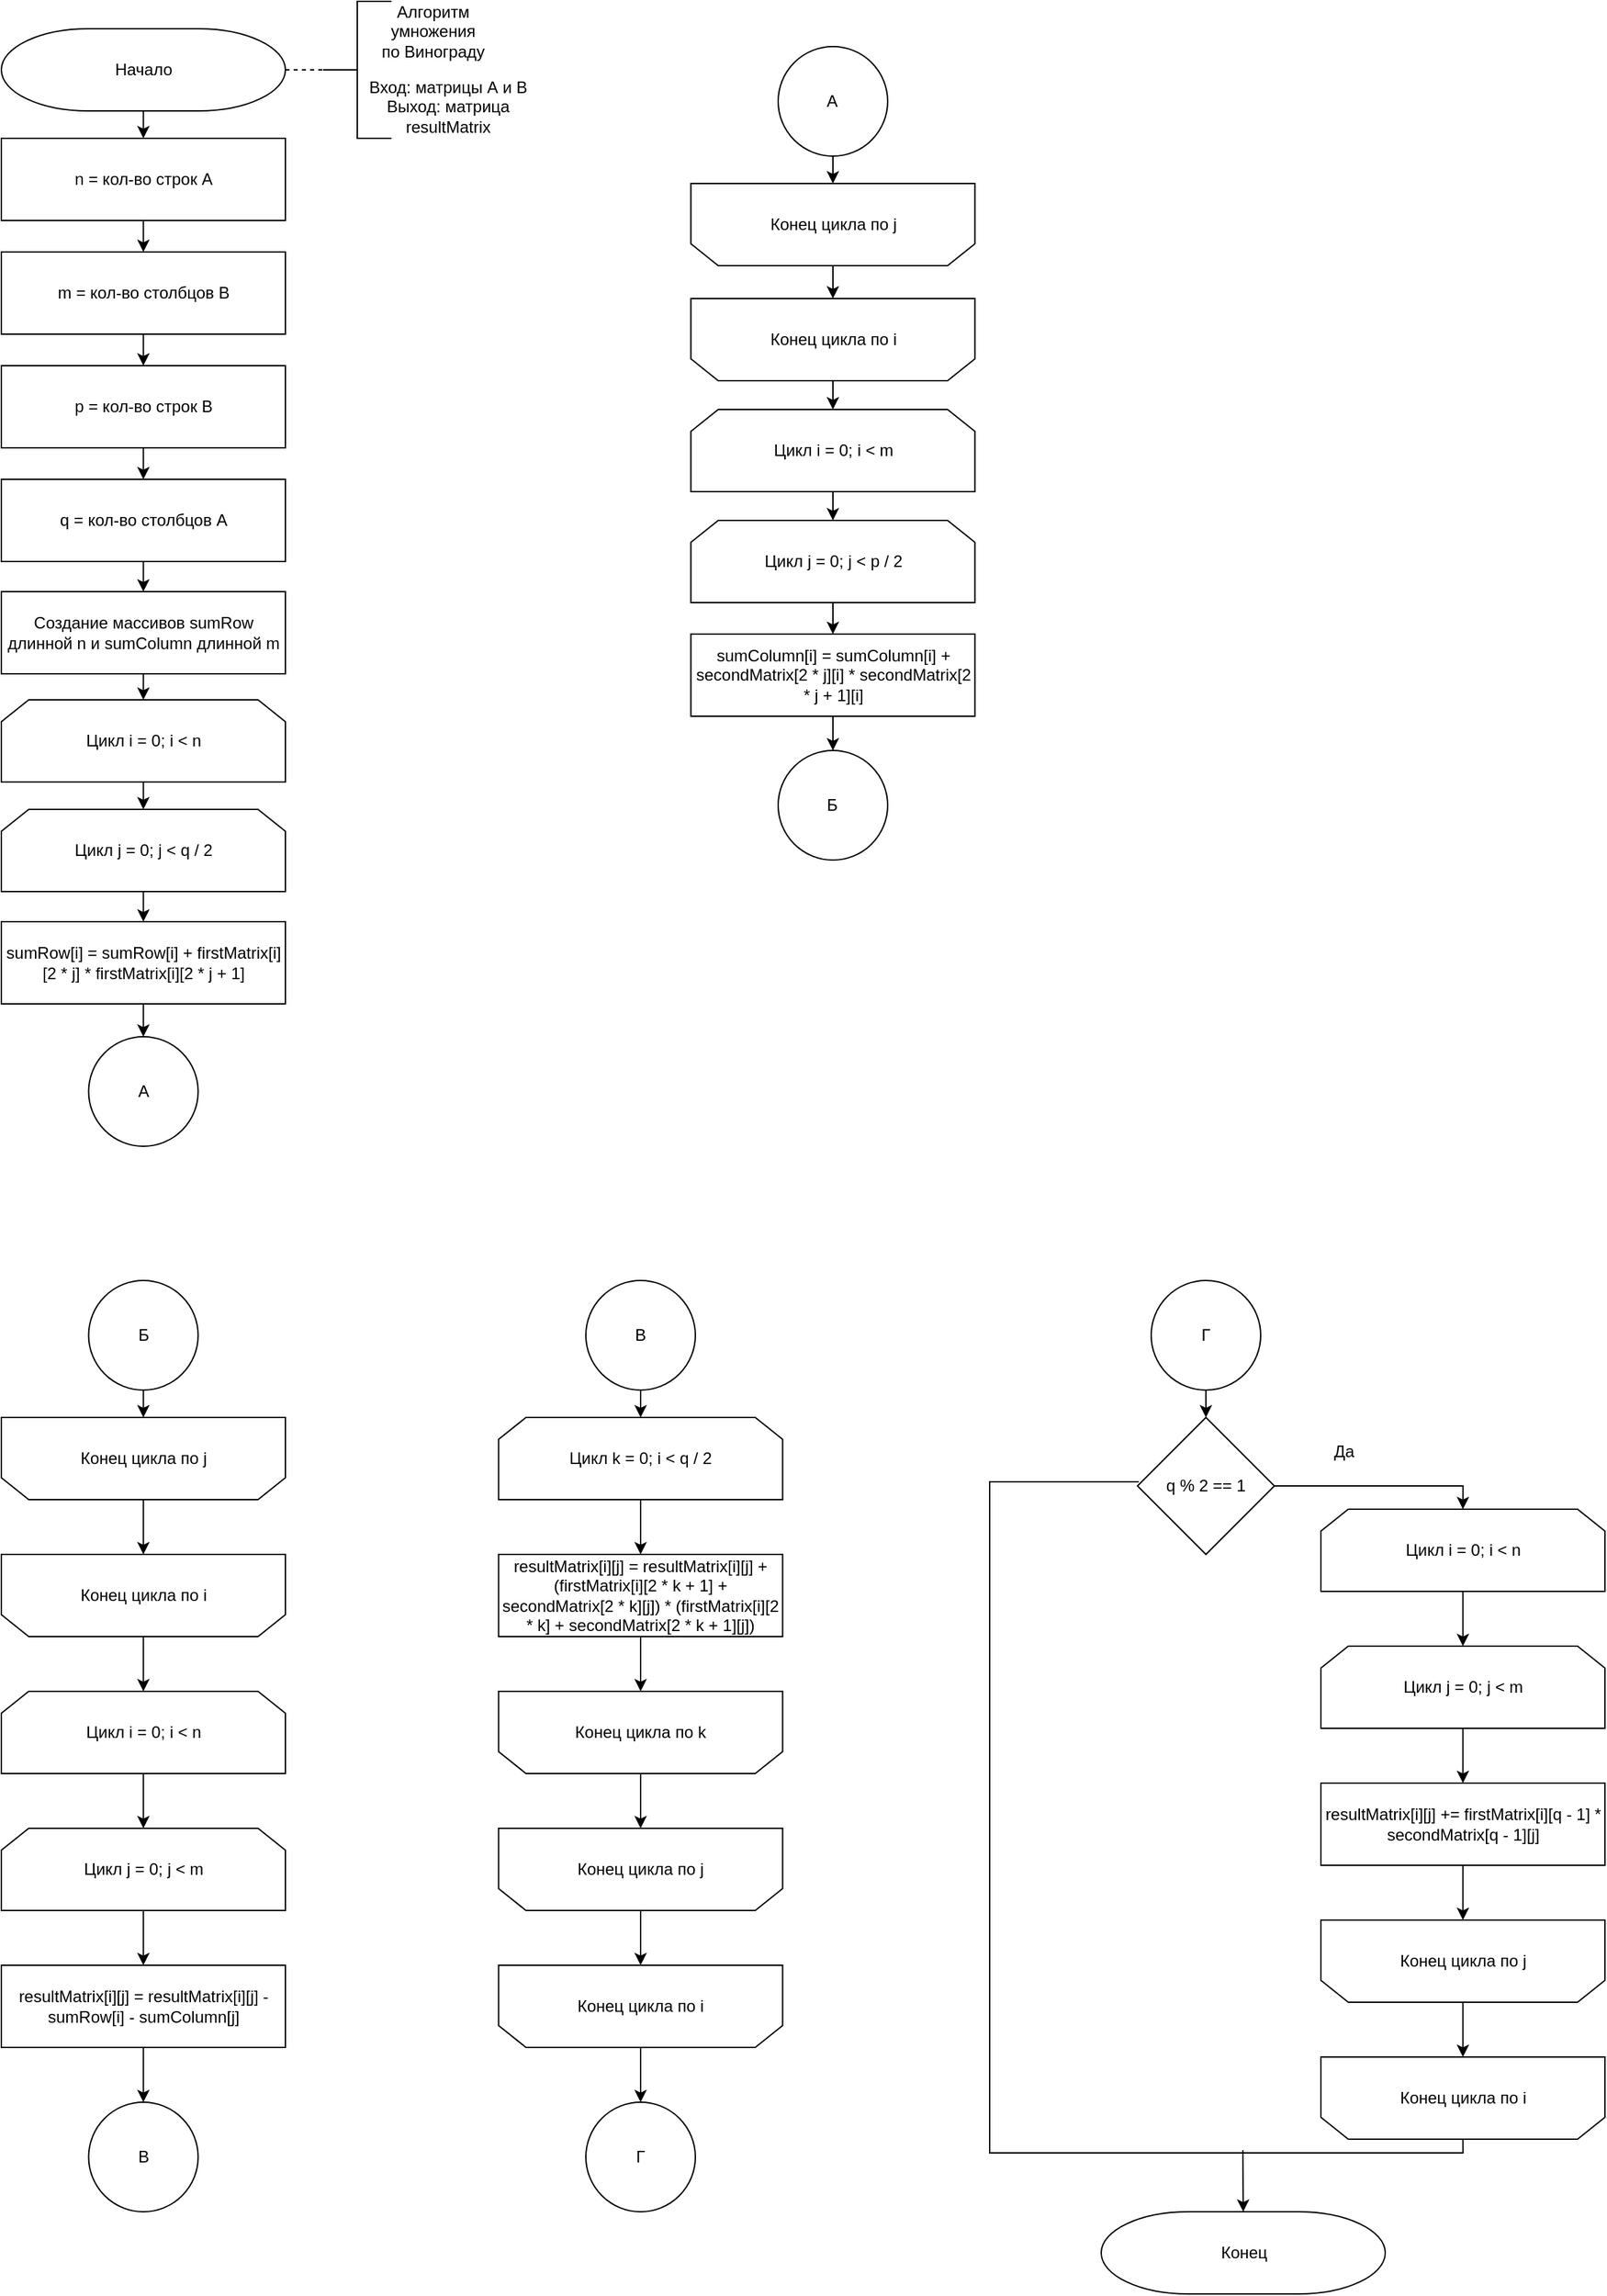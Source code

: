 <mxfile version="22.1.2" type="device">
  <diagram name="Page-1" id="U7-cKlfv5PTrTjfOpDwA">
    <mxGraphModel dx="1364" dy="1243" grid="0" gridSize="10" guides="1" tooltips="1" connect="1" arrows="1" fold="1" page="0" pageScale="1" pageWidth="827" pageHeight="1169" math="0" shadow="0">
      <root>
        <mxCell id="0" />
        <mxCell id="1" parent="0" />
        <mxCell id="_3iAhGR6jsmJt0yVG2D_-32" value="Конец цикла по j" style="shape=loopLimit;whiteSpace=wrap;html=1;strokeColor=default;fontFamily=Helvetica;fontSize=12;fontColor=default;fillColor=default;rotation=0;direction=west;" parent="1" vertex="1">
          <mxGeometry x="793.74" y="99" width="207.5" height="60" as="geometry" />
        </mxCell>
        <mxCell id="_3iAhGR6jsmJt0yVG2D_-33" value="Конец цикла по i" style="shape=loopLimit;whiteSpace=wrap;html=1;strokeColor=default;fontFamily=Helvetica;fontSize=12;fontColor=default;fillColor=default;rotation=0;direction=west;" parent="1" vertex="1">
          <mxGeometry x="793.74" y="183" width="207.5" height="60" as="geometry" />
        </mxCell>
        <mxCell id="_3iAhGR6jsmJt0yVG2D_-37" value="" style="endArrow=classic;html=1;rounded=0;fontFamily=Helvetica;fontSize=12;fontColor=default;entryX=0.5;entryY=1;entryDx=0;entryDy=0;exitX=0.5;exitY=0;exitDx=0;exitDy=0;" parent="1" source="_3iAhGR6jsmJt0yVG2D_-32" target="_3iAhGR6jsmJt0yVG2D_-33" edge="1">
          <mxGeometry width="50" height="50" relative="1" as="geometry">
            <mxPoint x="999.99" y="309" as="sourcePoint" />
            <mxPoint x="1049.99" y="259" as="targetPoint" />
          </mxGeometry>
        </mxCell>
        <mxCell id="_3iAhGR6jsmJt0yVG2D_-42" value="А" style="ellipse;whiteSpace=wrap;html=1;aspect=fixed;strokeColor=default;fontFamily=Helvetica;fontSize=12;fontColor=default;fillColor=default;rotation=0;" parent="1" vertex="1">
          <mxGeometry x="353.75" y="722" width="80" height="80" as="geometry" />
        </mxCell>
        <mxCell id="_3iAhGR6jsmJt0yVG2D_-43" value="А" style="ellipse;whiteSpace=wrap;html=1;aspect=fixed;strokeColor=default;fontFamily=Helvetica;fontSize=12;fontColor=default;fillColor=default;rotation=0;" parent="1" vertex="1">
          <mxGeometry x="857.49" y="-1" width="80" height="80" as="geometry" />
        </mxCell>
        <mxCell id="_3iAhGR6jsmJt0yVG2D_-44" value="" style="endArrow=classic;html=1;rounded=0;fontFamily=Helvetica;fontSize=12;fontColor=default;entryX=0.5;entryY=1;entryDx=0;entryDy=0;exitX=0.5;exitY=1;exitDx=0;exitDy=0;" parent="1" source="_3iAhGR6jsmJt0yVG2D_-43" target="_3iAhGR6jsmJt0yVG2D_-32" edge="1">
          <mxGeometry width="50" height="50" relative="1" as="geometry">
            <mxPoint x="540" y="499" as="sourcePoint" />
            <mxPoint x="897.49" y="99" as="targetPoint" />
          </mxGeometry>
        </mxCell>
        <mxCell id="yjFc0E0NA0qaScyZaOSi-9" value="" style="endArrow=classic;html=1;rounded=0;exitX=0.5;exitY=1;exitDx=0;exitDy=0;entryX=0.5;entryY=0;entryDx=0;entryDy=0;" parent="1" source="yjFc0E0NA0qaScyZaOSi-25" target="yjFc0E0NA0qaScyZaOSi-27" edge="1">
          <mxGeometry width="50" height="50" relative="1" as="geometry">
            <mxPoint x="897.49" y="581" as="sourcePoint" />
            <mxPoint x="897.49" y="599" as="targetPoint" />
          </mxGeometry>
        </mxCell>
        <mxCell id="yjFc0E0NA0qaScyZaOSi-13" value="" style="strokeWidth=1;html=1;shape=mxgraph.flowchart.annotation_2;align=left;labelPosition=right;pointerEvents=1;" parent="1" vertex="1">
          <mxGeometry x="525" y="-34" width="50" height="100" as="geometry" />
        </mxCell>
        <mxCell id="yjFc0E0NA0qaScyZaOSi-14" value="" style="endArrow=none;dashed=1;html=1;rounded=0;exitX=1;exitY=0.5;exitDx=0;exitDy=0;exitPerimeter=0;entryX=0;entryY=0.5;entryDx=0;entryDy=0;entryPerimeter=0;" parent="1" source="6fxj0AOr8f9V504iEyFA-1" target="yjFc0E0NA0qaScyZaOSi-13" edge="1">
          <mxGeometry width="50" height="50" relative="1" as="geometry">
            <mxPoint x="497.5" y="190" as="sourcePoint" />
            <mxPoint x="789" y="478" as="targetPoint" />
          </mxGeometry>
        </mxCell>
        <mxCell id="yjFc0E0NA0qaScyZaOSi-15" value="Алгоритм умножения по Винограду" style="text;html=1;strokeColor=none;fillColor=none;align=center;verticalAlign=middle;whiteSpace=wrap;rounded=0;" parent="1" vertex="1">
          <mxGeometry x="566" y="-27" width="79" height="30" as="geometry" />
        </mxCell>
        <mxCell id="yjFc0E0NA0qaScyZaOSi-16" value="Вход: матрицы А и В&lt;br&gt;Выход: матрица resultMatrix" style="text;html=1;strokeColor=none;fillColor=none;align=center;verticalAlign=middle;whiteSpace=wrap;rounded=0;" parent="1" vertex="1">
          <mxGeometry x="540" y="28" width="153" height="30" as="geometry" />
        </mxCell>
        <mxCell id="yjFc0E0NA0qaScyZaOSi-18" value="sumRow[i] = sumRow[i] + firstMatrix[i][2 * j] * firstMatrix[i][2 * j + 1]" style="rounded=0;whiteSpace=wrap;html=1;rotation=0;" parent="1" vertex="1">
          <mxGeometry x="290" y="638" width="207.5" height="60" as="geometry" />
        </mxCell>
        <mxCell id="yjFc0E0NA0qaScyZaOSi-19" value="" style="endArrow=classic;html=1;rounded=0;entryX=0.5;entryY=0;entryDx=0;entryDy=0;exitX=0.5;exitY=1;exitDx=0;exitDy=0;" parent="1" source="yjFc0E0NA0qaScyZaOSi-18" target="_3iAhGR6jsmJt0yVG2D_-42" edge="1">
          <mxGeometry width="50" height="50" relative="1" as="geometry">
            <mxPoint x="739" y="528" as="sourcePoint" />
            <mxPoint x="789" y="478" as="targetPoint" />
          </mxGeometry>
        </mxCell>
        <mxCell id="yjFc0E0NA0qaScyZaOSi-20" value="" style="endArrow=classic;html=1;rounded=0;entryX=0.5;entryY=0;entryDx=0;entryDy=0;exitX=0.5;exitY=1;exitDx=0;exitDy=0;" parent="1" source="6fxj0AOr8f9V504iEyFA-4" target="yjFc0E0NA0qaScyZaOSi-18" edge="1">
          <mxGeometry width="50" height="50" relative="1" as="geometry">
            <mxPoint x="393.75" y="620" as="sourcePoint" />
            <mxPoint x="789" y="478" as="targetPoint" />
          </mxGeometry>
        </mxCell>
        <mxCell id="yjFc0E0NA0qaScyZaOSi-21" value="Цикл i = 0; i &amp;lt; m" style="shape=loopLimit;whiteSpace=wrap;html=1;rotation=0;" parent="1" vertex="1">
          <mxGeometry x="793.74" y="264" width="207.5" height="60" as="geometry" />
        </mxCell>
        <mxCell id="yjFc0E0NA0qaScyZaOSi-22" value="" style="endArrow=classic;html=1;rounded=0;entryX=0.5;entryY=0;entryDx=0;entryDy=0;exitX=0.5;exitY=0;exitDx=0;exitDy=0;" parent="1" source="_3iAhGR6jsmJt0yVG2D_-33" target="yjFc0E0NA0qaScyZaOSi-21" edge="1">
          <mxGeometry width="50" height="50" relative="1" as="geometry">
            <mxPoint x="739" y="367" as="sourcePoint" />
            <mxPoint x="789" y="317" as="targetPoint" />
          </mxGeometry>
        </mxCell>
        <mxCell id="yjFc0E0NA0qaScyZaOSi-23" value="Цикл j = 0; j &amp;lt; p / 2" style="shape=loopLimit;whiteSpace=wrap;html=1;rotation=0;" parent="1" vertex="1">
          <mxGeometry x="793.74" y="345" width="207.5" height="60" as="geometry" />
        </mxCell>
        <mxCell id="yjFc0E0NA0qaScyZaOSi-24" value="" style="endArrow=classic;html=1;rounded=0;entryX=0.5;entryY=0;entryDx=0;entryDy=0;exitX=0.5;exitY=1;exitDx=0;exitDy=0;" parent="1" source="yjFc0E0NA0qaScyZaOSi-21" target="yjFc0E0NA0qaScyZaOSi-23" edge="1">
          <mxGeometry width="50" height="50" relative="1" as="geometry">
            <mxPoint x="739" y="367" as="sourcePoint" />
            <mxPoint x="789" y="317" as="targetPoint" />
          </mxGeometry>
        </mxCell>
        <mxCell id="yjFc0E0NA0qaScyZaOSi-25" value="sumColumn[i] = sumColumn[i] + secondMatrix[2 * j][i] * secondMatrix[2 * j + 1][i]" style="rounded=0;whiteSpace=wrap;html=1;rotation=0;" parent="1" vertex="1">
          <mxGeometry x="793.74" y="428" width="207.5" height="60" as="geometry" />
        </mxCell>
        <mxCell id="yjFc0E0NA0qaScyZaOSi-26" value="" style="endArrow=classic;html=1;rounded=0;entryX=0.5;entryY=0;entryDx=0;entryDy=0;exitX=0.5;exitY=1;exitDx=0;exitDy=0;" parent="1" source="yjFc0E0NA0qaScyZaOSi-23" target="yjFc0E0NA0qaScyZaOSi-25" edge="1">
          <mxGeometry width="50" height="50" relative="1" as="geometry">
            <mxPoint x="739" y="367" as="sourcePoint" />
            <mxPoint x="789" y="317" as="targetPoint" />
          </mxGeometry>
        </mxCell>
        <mxCell id="yjFc0E0NA0qaScyZaOSi-27" value="Б" style="ellipse;whiteSpace=wrap;html=1;aspect=fixed;strokeColor=default;fontFamily=Helvetica;fontSize=12;fontColor=default;fillColor=default;rotation=0;" parent="1" vertex="1">
          <mxGeometry x="857.49" y="513" width="80" height="80" as="geometry" />
        </mxCell>
        <mxCell id="yjFc0E0NA0qaScyZaOSi-29" value="Б" style="ellipse;whiteSpace=wrap;html=1;aspect=fixed;strokeColor=default;fontFamily=Helvetica;fontSize=12;fontColor=default;fillColor=default;rotation=0;" parent="1" vertex="1">
          <mxGeometry x="353.75" y="900" width="80" height="80" as="geometry" />
        </mxCell>
        <mxCell id="yjFc0E0NA0qaScyZaOSi-32" value="Конец цикла по j" style="shape=loopLimit;whiteSpace=wrap;html=1;strokeColor=default;fontFamily=Helvetica;fontSize=12;fontColor=default;fillColor=default;rotation=0;direction=west;" parent="1" vertex="1">
          <mxGeometry x="290" y="1000" width="207.5" height="60" as="geometry" />
        </mxCell>
        <mxCell id="yjFc0E0NA0qaScyZaOSi-33" value="Конец цикла по i" style="shape=loopLimit;whiteSpace=wrap;html=1;strokeColor=default;fontFamily=Helvetica;fontSize=12;fontColor=default;fillColor=default;rotation=0;direction=west;" parent="1" vertex="1">
          <mxGeometry x="290" y="1100" width="207.5" height="60" as="geometry" />
        </mxCell>
        <mxCell id="yjFc0E0NA0qaScyZaOSi-34" value="" style="endArrow=classic;html=1;rounded=0;exitX=0.5;exitY=1;exitDx=0;exitDy=0;entryX=0.5;entryY=1;entryDx=0;entryDy=0;" parent="1" source="yjFc0E0NA0qaScyZaOSi-29" target="yjFc0E0NA0qaScyZaOSi-32" edge="1">
          <mxGeometry width="50" height="50" relative="1" as="geometry">
            <mxPoint x="669" y="1057" as="sourcePoint" />
            <mxPoint x="719" y="1007" as="targetPoint" />
          </mxGeometry>
        </mxCell>
        <mxCell id="yjFc0E0NA0qaScyZaOSi-35" value="" style="endArrow=classic;html=1;rounded=0;entryX=0.5;entryY=1;entryDx=0;entryDy=0;exitX=0.5;exitY=0;exitDx=0;exitDy=0;" parent="1" source="yjFc0E0NA0qaScyZaOSi-32" target="yjFc0E0NA0qaScyZaOSi-33" edge="1">
          <mxGeometry width="50" height="50" relative="1" as="geometry">
            <mxPoint x="669" y="1017" as="sourcePoint" />
            <mxPoint x="719" y="967" as="targetPoint" />
          </mxGeometry>
        </mxCell>
        <mxCell id="yjFc0E0NA0qaScyZaOSi-36" value="Цикл i = 0; i &amp;lt; n" style="shape=loopLimit;whiteSpace=wrap;html=1;rotation=0;" parent="1" vertex="1">
          <mxGeometry x="290" y="1200" width="207.5" height="60" as="geometry" />
        </mxCell>
        <mxCell id="yjFc0E0NA0qaScyZaOSi-37" value="Цикл j = 0; j &amp;lt; m" style="shape=loopLimit;whiteSpace=wrap;html=1;rotation=0;" parent="1" vertex="1">
          <mxGeometry x="290" y="1300" width="207.5" height="60" as="geometry" />
        </mxCell>
        <mxCell id="yjFc0E0NA0qaScyZaOSi-38" value="" style="endArrow=classic;html=1;rounded=0;exitX=0.5;exitY=0;exitDx=0;exitDy=0;entryX=0.5;entryY=0;entryDx=0;entryDy=0;" parent="1" source="yjFc0E0NA0qaScyZaOSi-33" target="yjFc0E0NA0qaScyZaOSi-36" edge="1">
          <mxGeometry width="50" height="50" relative="1" as="geometry">
            <mxPoint x="809" y="1177" as="sourcePoint" />
            <mxPoint x="859" y="1127" as="targetPoint" />
          </mxGeometry>
        </mxCell>
        <mxCell id="yjFc0E0NA0qaScyZaOSi-39" value="" style="endArrow=classic;html=1;rounded=0;exitX=0.5;exitY=1;exitDx=0;exitDy=0;entryX=0.5;entryY=0;entryDx=0;entryDy=0;" parent="1" source="yjFc0E0NA0qaScyZaOSi-36" target="yjFc0E0NA0qaScyZaOSi-37" edge="1">
          <mxGeometry width="50" height="50" relative="1" as="geometry">
            <mxPoint x="809" y="1177" as="sourcePoint" />
            <mxPoint x="859" y="1127" as="targetPoint" />
          </mxGeometry>
        </mxCell>
        <mxCell id="yjFc0E0NA0qaScyZaOSi-40" value="resultMatrix[i][j] = resultMatrix[i][j] - sumRow[i] - sumColumn[j]" style="rounded=0;whiteSpace=wrap;html=1;rotation=0;" parent="1" vertex="1">
          <mxGeometry x="290" y="1400" width="207.5" height="60" as="geometry" />
        </mxCell>
        <mxCell id="yjFc0E0NA0qaScyZaOSi-41" value="" style="endArrow=classic;html=1;rounded=0;entryX=0.5;entryY=0;entryDx=0;entryDy=0;exitX=0.5;exitY=1;exitDx=0;exitDy=0;" parent="1" source="yjFc0E0NA0qaScyZaOSi-37" target="yjFc0E0NA0qaScyZaOSi-40" edge="1">
          <mxGeometry width="50" height="50" relative="1" as="geometry">
            <mxPoint x="809" y="1127" as="sourcePoint" />
            <mxPoint x="859" y="1077" as="targetPoint" />
          </mxGeometry>
        </mxCell>
        <mxCell id="yjFc0E0NA0qaScyZaOSi-42" value="В" style="ellipse;whiteSpace=wrap;html=1;aspect=fixed;strokeColor=default;fontFamily=Helvetica;fontSize=12;fontColor=default;fillColor=default;rotation=0;" parent="1" vertex="1">
          <mxGeometry x="353.75" y="1500" width="80" height="80" as="geometry" />
        </mxCell>
        <mxCell id="yjFc0E0NA0qaScyZaOSi-43" value="" style="endArrow=classic;html=1;rounded=0;entryX=0.5;entryY=0;entryDx=0;entryDy=0;exitX=0.5;exitY=1;exitDx=0;exitDy=0;" parent="1" source="yjFc0E0NA0qaScyZaOSi-40" target="yjFc0E0NA0qaScyZaOSi-42" edge="1">
          <mxGeometry width="50" height="50" relative="1" as="geometry">
            <mxPoint x="809" y="1267" as="sourcePoint" />
            <mxPoint x="859" y="1217" as="targetPoint" />
          </mxGeometry>
        </mxCell>
        <mxCell id="yjFc0E0NA0qaScyZaOSi-44" value="В" style="ellipse;whiteSpace=wrap;html=1;aspect=fixed;strokeColor=default;fontFamily=Helvetica;fontSize=12;fontColor=default;fillColor=default;rotation=0;" parent="1" vertex="1">
          <mxGeometry x="717" y="900" width="80" height="80" as="geometry" />
        </mxCell>
        <mxCell id="yjFc0E0NA0qaScyZaOSi-45" value="Цикл k = 0; i &amp;lt; q / 2" style="shape=loopLimit;whiteSpace=wrap;html=1;rotation=0;" parent="1" vertex="1">
          <mxGeometry x="653.25" y="1000" width="207.5" height="60" as="geometry" />
        </mxCell>
        <mxCell id="yjFc0E0NA0qaScyZaOSi-46" value="" style="endArrow=classic;html=1;rounded=0;entryX=0.5;entryY=0;entryDx=0;entryDy=0;exitX=0.5;exitY=1;exitDx=0;exitDy=0;" parent="1" source="yjFc0E0NA0qaScyZaOSi-44" target="yjFc0E0NA0qaScyZaOSi-45" edge="1">
          <mxGeometry width="50" height="50" relative="1" as="geometry">
            <mxPoint x="809" y="1267" as="sourcePoint" />
            <mxPoint x="859" y="1217" as="targetPoint" />
          </mxGeometry>
        </mxCell>
        <mxCell id="yjFc0E0NA0qaScyZaOSi-47" value="resultMatrix[i][j] = resultMatrix[i][j] + (firstMatrix[i][2 * k + 1] + secondMatrix[2 * k][j]) * (firstMatrix[i][2 * k] + secondMatrix[2 * k + 1][j])" style="rounded=0;whiteSpace=wrap;html=1;rotation=0;" parent="1" vertex="1">
          <mxGeometry x="653.25" y="1100" width="207.5" height="60" as="geometry" />
        </mxCell>
        <mxCell id="yjFc0E0NA0qaScyZaOSi-48" value="Конец цикла по k" style="shape=loopLimit;whiteSpace=wrap;html=1;strokeColor=default;fontFamily=Helvetica;fontSize=12;fontColor=default;fillColor=default;rotation=0;direction=west;" parent="1" vertex="1">
          <mxGeometry x="653.25" y="1200" width="207.5" height="60" as="geometry" />
        </mxCell>
        <mxCell id="yjFc0E0NA0qaScyZaOSi-49" value="Конец цикла по j" style="shape=loopLimit;whiteSpace=wrap;html=1;strokeColor=default;fontFamily=Helvetica;fontSize=12;fontColor=default;fillColor=default;rotation=0;direction=west;" parent="1" vertex="1">
          <mxGeometry x="653.25" y="1300" width="207.5" height="60" as="geometry" />
        </mxCell>
        <mxCell id="yjFc0E0NA0qaScyZaOSi-50" value="Конец цикла по i" style="shape=loopLimit;whiteSpace=wrap;html=1;strokeColor=default;fontFamily=Helvetica;fontSize=12;fontColor=default;fillColor=default;rotation=0;direction=west;" parent="1" vertex="1">
          <mxGeometry x="653.25" y="1400" width="207.5" height="60" as="geometry" />
        </mxCell>
        <mxCell id="yjFc0E0NA0qaScyZaOSi-51" value="Г" style="ellipse;whiteSpace=wrap;html=1;aspect=fixed;strokeColor=default;fontFamily=Helvetica;fontSize=12;fontColor=default;fillColor=default;rotation=0;" parent="1" vertex="1">
          <mxGeometry x="717" y="1500" width="80" height="80" as="geometry" />
        </mxCell>
        <mxCell id="yjFc0E0NA0qaScyZaOSi-52" value="" style="endArrow=classic;html=1;rounded=0;entryX=0.5;entryY=0;entryDx=0;entryDy=0;exitX=0.5;exitY=1;exitDx=0;exitDy=0;" parent="1" source="yjFc0E0NA0qaScyZaOSi-45" target="yjFc0E0NA0qaScyZaOSi-47" edge="1">
          <mxGeometry width="50" height="50" relative="1" as="geometry">
            <mxPoint x="869" y="1262" as="sourcePoint" />
            <mxPoint x="919" y="1212" as="targetPoint" />
          </mxGeometry>
        </mxCell>
        <mxCell id="yjFc0E0NA0qaScyZaOSi-53" value="" style="endArrow=classic;html=1;rounded=0;entryX=0.5;entryY=1;entryDx=0;entryDy=0;exitX=0.5;exitY=1;exitDx=0;exitDy=0;" parent="1" source="yjFc0E0NA0qaScyZaOSi-47" target="yjFc0E0NA0qaScyZaOSi-48" edge="1">
          <mxGeometry width="50" height="50" relative="1" as="geometry">
            <mxPoint x="869" y="1262" as="sourcePoint" />
            <mxPoint x="919" y="1212" as="targetPoint" />
          </mxGeometry>
        </mxCell>
        <mxCell id="yjFc0E0NA0qaScyZaOSi-54" value="" style="endArrow=classic;html=1;rounded=0;entryX=0.5;entryY=1;entryDx=0;entryDy=0;exitX=0.5;exitY=0;exitDx=0;exitDy=0;" parent="1" source="yjFc0E0NA0qaScyZaOSi-48" target="yjFc0E0NA0qaScyZaOSi-49" edge="1">
          <mxGeometry width="50" height="50" relative="1" as="geometry">
            <mxPoint x="869" y="1262" as="sourcePoint" />
            <mxPoint x="919" y="1212" as="targetPoint" />
          </mxGeometry>
        </mxCell>
        <mxCell id="yjFc0E0NA0qaScyZaOSi-55" value="" style="endArrow=classic;html=1;rounded=0;entryX=0.5;entryY=1;entryDx=0;entryDy=0;exitX=0.5;exitY=0;exitDx=0;exitDy=0;" parent="1" source="yjFc0E0NA0qaScyZaOSi-49" target="yjFc0E0NA0qaScyZaOSi-50" edge="1">
          <mxGeometry width="50" height="50" relative="1" as="geometry">
            <mxPoint x="869" y="1262" as="sourcePoint" />
            <mxPoint x="919" y="1212" as="targetPoint" />
          </mxGeometry>
        </mxCell>
        <mxCell id="yjFc0E0NA0qaScyZaOSi-56" value="" style="endArrow=classic;html=1;rounded=0;entryX=0.5;entryY=0;entryDx=0;entryDy=0;exitX=0.5;exitY=0;exitDx=0;exitDy=0;" parent="1" source="yjFc0E0NA0qaScyZaOSi-50" target="yjFc0E0NA0qaScyZaOSi-51" edge="1">
          <mxGeometry width="50" height="50" relative="1" as="geometry">
            <mxPoint x="869" y="1262" as="sourcePoint" />
            <mxPoint x="919" y="1212" as="targetPoint" />
          </mxGeometry>
        </mxCell>
        <mxCell id="yjFc0E0NA0qaScyZaOSi-57" value="Г" style="ellipse;whiteSpace=wrap;html=1;aspect=fixed;strokeColor=default;fontFamily=Helvetica;fontSize=12;fontColor=default;fillColor=default;rotation=0;" parent="1" vertex="1">
          <mxGeometry x="1130" y="900" width="80" height="80" as="geometry" />
        </mxCell>
        <mxCell id="yjFc0E0NA0qaScyZaOSi-58" value="q % 2 == 1" style="strokeWidth=1;html=1;shape=mxgraph.flowchart.decision;whiteSpace=wrap;rotation=0;" parent="1" vertex="1">
          <mxGeometry x="1120" y="1000" width="100" height="100" as="geometry" />
        </mxCell>
        <mxCell id="yjFc0E0NA0qaScyZaOSi-59" value="" style="endArrow=classic;html=1;rounded=0;entryX=0.5;entryY=0;entryDx=0;entryDy=0;entryPerimeter=0;exitX=0.5;exitY=1;exitDx=0;exitDy=0;" parent="1" source="yjFc0E0NA0qaScyZaOSi-57" target="yjFc0E0NA0qaScyZaOSi-58" edge="1">
          <mxGeometry width="50" height="50" relative="1" as="geometry">
            <mxPoint x="869" y="1262" as="sourcePoint" />
            <mxPoint x="919" y="1212" as="targetPoint" />
          </mxGeometry>
        </mxCell>
        <mxCell id="yjFc0E0NA0qaScyZaOSi-60" value="Цикл i = 0; i &amp;lt; n" style="shape=loopLimit;whiteSpace=wrap;html=1;rotation=0;" parent="1" vertex="1">
          <mxGeometry x="1254" y="1067" width="207.5" height="60" as="geometry" />
        </mxCell>
        <mxCell id="yjFc0E0NA0qaScyZaOSi-61" value="Цикл j = 0; j &amp;lt; m" style="shape=loopLimit;whiteSpace=wrap;html=1;rotation=0;" parent="1" vertex="1">
          <mxGeometry x="1254" y="1167" width="207.5" height="60" as="geometry" />
        </mxCell>
        <mxCell id="yjFc0E0NA0qaScyZaOSi-62" value="resultMatrix[i][j] += firstMatrix[i][q - 1] * secondMatrix[q - 1][j]" style="rounded=0;whiteSpace=wrap;html=1;rotation=0;" parent="1" vertex="1">
          <mxGeometry x="1254" y="1267" width="207.5" height="60" as="geometry" />
        </mxCell>
        <mxCell id="yjFc0E0NA0qaScyZaOSi-63" value="Конец цикла по j" style="shape=loopLimit;whiteSpace=wrap;html=1;strokeColor=default;fontFamily=Helvetica;fontSize=12;fontColor=default;fillColor=default;rotation=0;direction=west;" parent="1" vertex="1">
          <mxGeometry x="1254" y="1367" width="207.5" height="60" as="geometry" />
        </mxCell>
        <mxCell id="yjFc0E0NA0qaScyZaOSi-64" value="Конец цикла по i" style="shape=loopLimit;whiteSpace=wrap;html=1;strokeColor=default;fontFamily=Helvetica;fontSize=12;fontColor=default;fillColor=default;rotation=0;direction=west;" parent="1" vertex="1">
          <mxGeometry x="1254" y="1467" width="207.5" height="60" as="geometry" />
        </mxCell>
        <mxCell id="yjFc0E0NA0qaScyZaOSi-65" value="" style="endArrow=classic;html=1;rounded=0;entryX=0.5;entryY=0;entryDx=0;entryDy=0;exitX=1;exitY=0.5;exitDx=0;exitDy=0;exitPerimeter=0;edgeStyle=orthogonalEdgeStyle;" parent="1" source="yjFc0E0NA0qaScyZaOSi-58" target="yjFc0E0NA0qaScyZaOSi-60" edge="1">
          <mxGeometry width="50" height="50" relative="1" as="geometry">
            <mxPoint x="869" y="1267" as="sourcePoint" />
            <mxPoint x="919" y="1217" as="targetPoint" />
          </mxGeometry>
        </mxCell>
        <mxCell id="yjFc0E0NA0qaScyZaOSi-66" value="" style="endArrow=classic;html=1;rounded=0;entryX=0.5;entryY=0;entryDx=0;entryDy=0;exitX=0.5;exitY=1;exitDx=0;exitDy=0;" parent="1" source="yjFc0E0NA0qaScyZaOSi-60" target="yjFc0E0NA0qaScyZaOSi-61" edge="1">
          <mxGeometry width="50" height="50" relative="1" as="geometry">
            <mxPoint x="869" y="1267" as="sourcePoint" />
            <mxPoint x="919" y="1217" as="targetPoint" />
          </mxGeometry>
        </mxCell>
        <mxCell id="yjFc0E0NA0qaScyZaOSi-67" value="" style="endArrow=classic;html=1;rounded=0;entryX=0.5;entryY=0;entryDx=0;entryDy=0;exitX=0.5;exitY=1;exitDx=0;exitDy=0;" parent="1" source="yjFc0E0NA0qaScyZaOSi-61" target="yjFc0E0NA0qaScyZaOSi-62" edge="1">
          <mxGeometry width="50" height="50" relative="1" as="geometry">
            <mxPoint x="869" y="1267" as="sourcePoint" />
            <mxPoint x="919" y="1217" as="targetPoint" />
          </mxGeometry>
        </mxCell>
        <mxCell id="yjFc0E0NA0qaScyZaOSi-68" value="" style="endArrow=classic;html=1;rounded=0;entryX=0.5;entryY=1;entryDx=0;entryDy=0;exitX=0.5;exitY=1;exitDx=0;exitDy=0;" parent="1" source="yjFc0E0NA0qaScyZaOSi-62" target="yjFc0E0NA0qaScyZaOSi-63" edge="1">
          <mxGeometry width="50" height="50" relative="1" as="geometry">
            <mxPoint x="869" y="1267" as="sourcePoint" />
            <mxPoint x="919" y="1217" as="targetPoint" />
          </mxGeometry>
        </mxCell>
        <mxCell id="yjFc0E0NA0qaScyZaOSi-69" value="" style="endArrow=classic;html=1;rounded=0;entryX=0.5;entryY=1;entryDx=0;entryDy=0;exitX=0.5;exitY=0;exitDx=0;exitDy=0;" parent="1" source="yjFc0E0NA0qaScyZaOSi-63" target="yjFc0E0NA0qaScyZaOSi-64" edge="1">
          <mxGeometry width="50" height="50" relative="1" as="geometry">
            <mxPoint x="869" y="1267" as="sourcePoint" />
            <mxPoint x="919" y="1217" as="targetPoint" />
          </mxGeometry>
        </mxCell>
        <mxCell id="yjFc0E0NA0qaScyZaOSi-70" value="Да" style="text;html=1;strokeColor=none;fillColor=none;align=center;verticalAlign=middle;whiteSpace=wrap;rounded=0;" parent="1" vertex="1">
          <mxGeometry x="1241" y="1010" width="60" height="30" as="geometry" />
        </mxCell>
        <mxCell id="yjFc0E0NA0qaScyZaOSi-71" value="Конец" style="strokeWidth=1;html=1;shape=mxgraph.flowchart.terminator;whiteSpace=wrap;rotation=0;" parent="1" vertex="1">
          <mxGeometry x="1093.5" y="1580" width="207.5" height="60" as="geometry" />
        </mxCell>
        <mxCell id="yjFc0E0NA0qaScyZaOSi-72" value="" style="endArrow=none;html=1;rounded=0;entryX=0.01;entryY=0.47;entryDx=0;entryDy=0;entryPerimeter=0;exitX=0.5;exitY=0;exitDx=0;exitDy=0;edgeStyle=orthogonalEdgeStyle;" parent="1" source="yjFc0E0NA0qaScyZaOSi-64" target="yjFc0E0NA0qaScyZaOSi-58" edge="1">
          <mxGeometry width="50" height="50" relative="1" as="geometry">
            <mxPoint x="869" y="1310" as="sourcePoint" />
            <mxPoint x="919" y="1260" as="targetPoint" />
            <Array as="points">
              <mxPoint x="1358" y="1537" />
              <mxPoint x="1012" y="1537" />
              <mxPoint x="1012" y="1047" />
            </Array>
          </mxGeometry>
        </mxCell>
        <mxCell id="yjFc0E0NA0qaScyZaOSi-73" value="" style="endArrow=classic;html=1;rounded=0;entryX=0.5;entryY=0;entryDx=0;entryDy=0;entryPerimeter=0;" parent="1" target="yjFc0E0NA0qaScyZaOSi-71" edge="1">
          <mxGeometry width="50" height="50" relative="1" as="geometry">
            <mxPoint x="1197" y="1535" as="sourcePoint" />
            <mxPoint x="919" y="1260" as="targetPoint" />
          </mxGeometry>
        </mxCell>
        <mxCell id="6fxj0AOr8f9V504iEyFA-1" value="Начало" style="strokeWidth=1;html=1;shape=mxgraph.flowchart.terminator;whiteSpace=wrap;rotation=0;" vertex="1" parent="1">
          <mxGeometry x="290" y="-14" width="207.5" height="60" as="geometry" />
        </mxCell>
        <mxCell id="6fxj0AOr8f9V504iEyFA-2" value="Цикл i = 0; i &amp;lt; n" style="shape=loopLimit;whiteSpace=wrap;html=1;rotation=0;" vertex="1" parent="1">
          <mxGeometry x="290" y="476" width="207.5" height="60" as="geometry" />
        </mxCell>
        <mxCell id="6fxj0AOr8f9V504iEyFA-3" value="n = кол-во строк А" style="rounded=0;whiteSpace=wrap;html=1;rotation=0;" vertex="1" parent="1">
          <mxGeometry x="290" y="66" width="207.5" height="60" as="geometry" />
        </mxCell>
        <mxCell id="6fxj0AOr8f9V504iEyFA-4" value="Цикл j = 0; j &amp;lt; q / 2" style="shape=loopLimit;whiteSpace=wrap;html=1;rotation=0;" vertex="1" parent="1">
          <mxGeometry x="290" y="556" width="207.5" height="60" as="geometry" />
        </mxCell>
        <mxCell id="6fxj0AOr8f9V504iEyFA-5" value="Создание массивов sumRow длинной n и sumColumn длинной m" style="rounded=0;whiteSpace=wrap;html=1;rotation=0;" vertex="1" parent="1">
          <mxGeometry x="290" y="397" width="207.5" height="60" as="geometry" />
        </mxCell>
        <mxCell id="6fxj0AOr8f9V504iEyFA-6" value="m = кол-во столбцов B" style="rounded=0;whiteSpace=wrap;html=1;rotation=0;" vertex="1" parent="1">
          <mxGeometry x="290" y="149" width="207.5" height="60" as="geometry" />
        </mxCell>
        <mxCell id="6fxj0AOr8f9V504iEyFA-7" value="q = кол-во столбцов А" style="rounded=0;whiteSpace=wrap;html=1;rotation=0;" vertex="1" parent="1">
          <mxGeometry x="290" y="315" width="207.5" height="60" as="geometry" />
        </mxCell>
        <mxCell id="6fxj0AOr8f9V504iEyFA-8" value="p = кол-во строк В" style="rounded=0;whiteSpace=wrap;html=1;rotation=0;" vertex="1" parent="1">
          <mxGeometry x="290" y="232" width="207.5" height="60" as="geometry" />
        </mxCell>
        <mxCell id="6fxj0AOr8f9V504iEyFA-9" value="" style="endArrow=classic;html=1;rounded=0;entryX=0.5;entryY=0;entryDx=0;entryDy=0;exitX=0.5;exitY=1;exitDx=0;exitDy=0;exitPerimeter=0;" edge="1" parent="1" source="6fxj0AOr8f9V504iEyFA-1" target="6fxj0AOr8f9V504iEyFA-3">
          <mxGeometry width="50" height="50" relative="1" as="geometry">
            <mxPoint x="330" y="388" as="sourcePoint" />
            <mxPoint x="380" y="338" as="targetPoint" />
          </mxGeometry>
        </mxCell>
        <mxCell id="6fxj0AOr8f9V504iEyFA-10" value="" style="endArrow=classic;html=1;rounded=0;entryX=0.5;entryY=0;entryDx=0;entryDy=0;exitX=0.5;exitY=1;exitDx=0;exitDy=0;" edge="1" parent="1" source="6fxj0AOr8f9V504iEyFA-3" target="6fxj0AOr8f9V504iEyFA-6">
          <mxGeometry width="50" height="50" relative="1" as="geometry">
            <mxPoint x="330" y="388" as="sourcePoint" />
            <mxPoint x="380" y="338" as="targetPoint" />
          </mxGeometry>
        </mxCell>
        <mxCell id="6fxj0AOr8f9V504iEyFA-11" value="" style="endArrow=classic;html=1;rounded=0;entryX=0.5;entryY=0;entryDx=0;entryDy=0;exitX=0.5;exitY=1;exitDx=0;exitDy=0;" edge="1" parent="1" source="6fxj0AOr8f9V504iEyFA-6" target="6fxj0AOr8f9V504iEyFA-8">
          <mxGeometry width="50" height="50" relative="1" as="geometry">
            <mxPoint x="330" y="388" as="sourcePoint" />
            <mxPoint x="380" y="338" as="targetPoint" />
          </mxGeometry>
        </mxCell>
        <mxCell id="6fxj0AOr8f9V504iEyFA-12" value="" style="endArrow=classic;html=1;rounded=0;entryX=0.5;entryY=0;entryDx=0;entryDy=0;exitX=0.5;exitY=1;exitDx=0;exitDy=0;" edge="1" parent="1" source="6fxj0AOr8f9V504iEyFA-8" target="6fxj0AOr8f9V504iEyFA-7">
          <mxGeometry width="50" height="50" relative="1" as="geometry">
            <mxPoint x="330" y="388" as="sourcePoint" />
            <mxPoint x="380" y="338" as="targetPoint" />
          </mxGeometry>
        </mxCell>
        <mxCell id="6fxj0AOr8f9V504iEyFA-13" value="" style="endArrow=classic;html=1;rounded=0;entryX=0.5;entryY=0;entryDx=0;entryDy=0;exitX=0.5;exitY=1;exitDx=0;exitDy=0;" edge="1" parent="1" source="6fxj0AOr8f9V504iEyFA-7" target="6fxj0AOr8f9V504iEyFA-5">
          <mxGeometry width="50" height="50" relative="1" as="geometry">
            <mxPoint x="330" y="388" as="sourcePoint" />
            <mxPoint x="380" y="338" as="targetPoint" />
          </mxGeometry>
        </mxCell>
        <mxCell id="6fxj0AOr8f9V504iEyFA-14" value="" style="endArrow=classic;html=1;rounded=0;entryX=0.5;entryY=0;entryDx=0;entryDy=0;exitX=0.5;exitY=1;exitDx=0;exitDy=0;" edge="1" parent="1" source="6fxj0AOr8f9V504iEyFA-5" target="6fxj0AOr8f9V504iEyFA-2">
          <mxGeometry width="50" height="50" relative="1" as="geometry">
            <mxPoint x="330" y="388" as="sourcePoint" />
            <mxPoint x="380" y="338" as="targetPoint" />
          </mxGeometry>
        </mxCell>
        <mxCell id="6fxj0AOr8f9V504iEyFA-15" value="" style="endArrow=classic;html=1;rounded=0;entryX=0.5;entryY=0;entryDx=0;entryDy=0;exitX=0.5;exitY=1;exitDx=0;exitDy=0;" edge="1" parent="1" source="6fxj0AOr8f9V504iEyFA-2" target="6fxj0AOr8f9V504iEyFA-4">
          <mxGeometry width="50" height="50" relative="1" as="geometry">
            <mxPoint x="330" y="388" as="sourcePoint" />
            <mxPoint x="380" y="338" as="targetPoint" />
          </mxGeometry>
        </mxCell>
      </root>
    </mxGraphModel>
  </diagram>
</mxfile>
